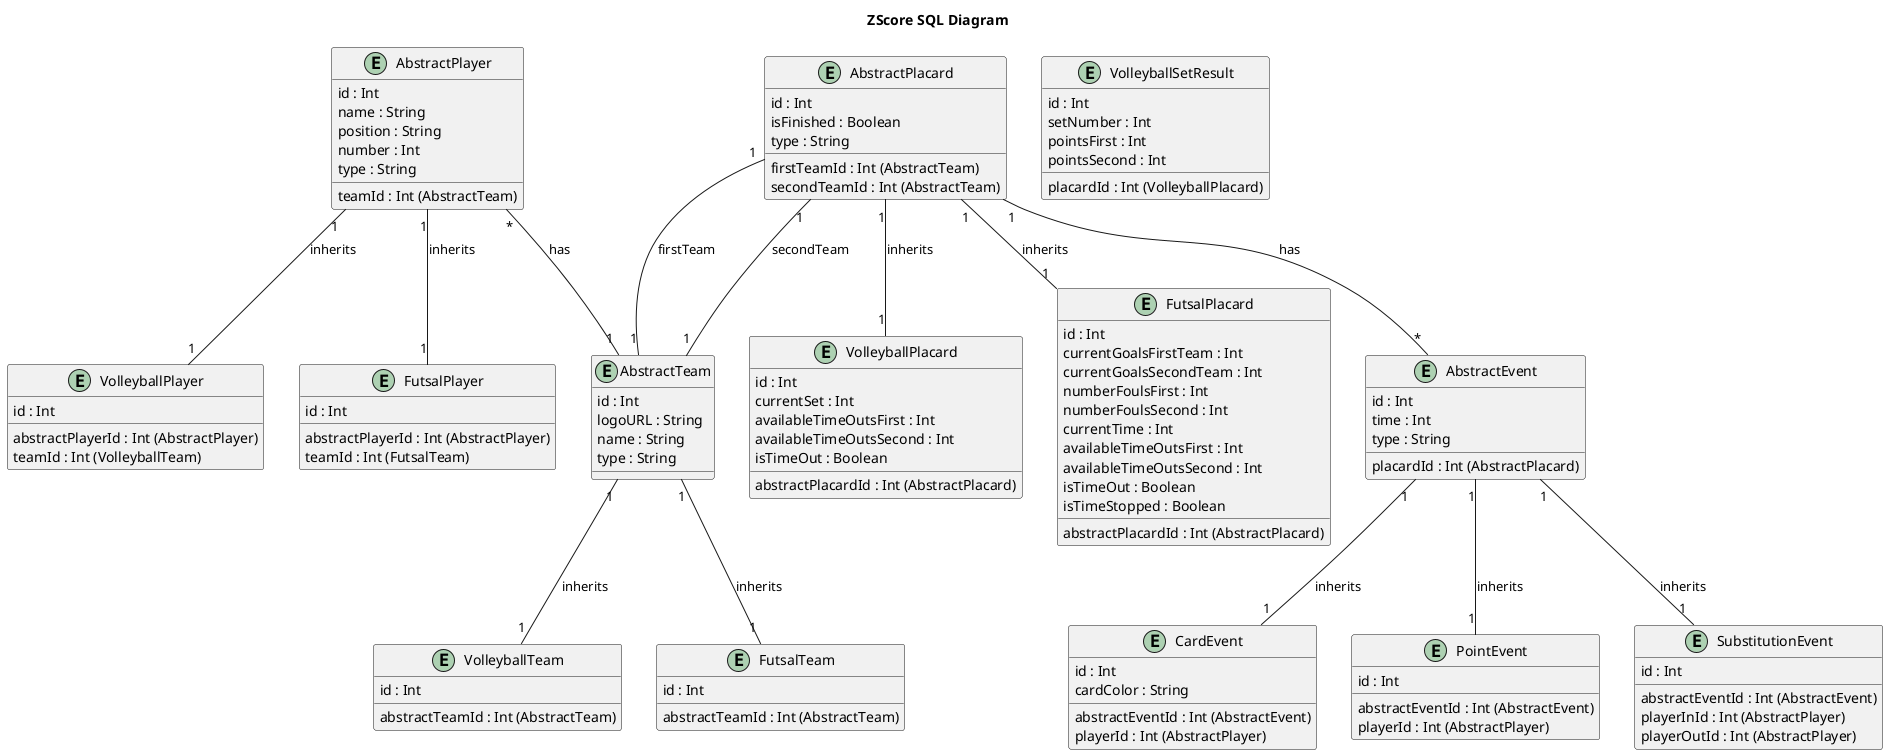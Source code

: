 @startuml
title ZScore SQL Diagram

entity AbstractPlacard {
    id : Int
    firstTeamId : Int (AbstractTeam)
    secondTeamId : Int (AbstractTeam)
    isFinished : Boolean
    type : String
}

entity VolleyballPlacard {
    id : Int
    abstractPlacardId : Int (AbstractPlacard)
    currentSet : Int
    availableTimeOutsFirst : Int
    availableTimeOutsSecond : Int
    isTimeOut : Boolean
}

entity VolleyballSetResult {
    id : Int
    placardId : Int (VolleyballPlacard)
    setNumber : Int
    pointsFirst : Int
    pointsSecond : Int
}

entity FutsalPlacard {
    id : Int
    abstractPlacardId : Int (AbstractPlacard)
    currentGoalsFirstTeam : Int
    currentGoalsSecondTeam : Int
    numberFoulsFirst : Int
    numberFoulsSecond : Int
    currentTime : Int
    availableTimeOutsFirst : Int
    availableTimeOutsSecond : Int
    isTimeOut : Boolean
    isTimeStopped : Boolean
}

entity AbstractTeam {
    id : Int
    logoURL : String
    name : String
    type : String
}

entity VolleyballTeam {
    id : Int
    abstractTeamId : Int (AbstractTeam)
}

entity FutsalTeam {
    id : Int
    abstractTeamId : Int (AbstractTeam)
}

entity AbstractPlayer {
    id : Int
    name : String
    position : String
    number : Int
    teamId : Int (AbstractTeam)
    type : String
}

entity VolleyballPlayer {
    id : Int
    abstractPlayerId : Int (AbstractPlayer)
    teamId : Int (VolleyballTeam)
}

entity FutsalPlayer {
    id : Int
    abstractPlayerId : Int (AbstractPlayer)
    teamId : Int (FutsalTeam)
}

entity AbstractEvent {
    id : Int
    time : Int
    type : String
    placardId : Int (AbstractPlacard)
}

entity CardEvent {
    id : Int
    abstractEventId : Int (AbstractEvent)
    playerId : Int (AbstractPlayer)
    cardColor : String
}

entity PointEvent {
    id : Int
    abstractEventId : Int (AbstractEvent)
    playerId : Int (AbstractPlayer)
}

entity SubstitutionEvent {
    id : Int
    abstractEventId : Int (AbstractEvent)
    playerInId : Int (AbstractPlayer)
    playerOutId : Int (AbstractPlayer)
}

AbstractPlacard "1"--"*" AbstractEvent : "has"
AbstractPlacard "1"--"1" AbstractTeam : "firstTeam"
AbstractPlacard "1"--"1" AbstractTeam : "secondTeam"

VolleyballPlacard "1"-up-"1" AbstractPlacard : "inherits"
FutsalPlacard "1"-up-"1" AbstractPlacard : "inherits"

AbstractTeam "1"-up-"*" AbstractPlayer : "has"
VolleyballTeam "1"-up-"1" AbstractTeam : "inherits"
FutsalTeam "1"-up-"1" AbstractTeam : "inherits"

VolleyballPlayer "1"-up-"1" AbstractPlayer : "inherits"
FutsalPlayer "1"-up-"1" AbstractPlayer : "inherits"

AbstractEvent "1"-down-"1" CardEvent : "inherits"
AbstractEvent "1"-down-"1" PointEvent : "inherits"
AbstractEvent "1"-down-"1" SubstitutionEvent : "inherits"

@enduml
